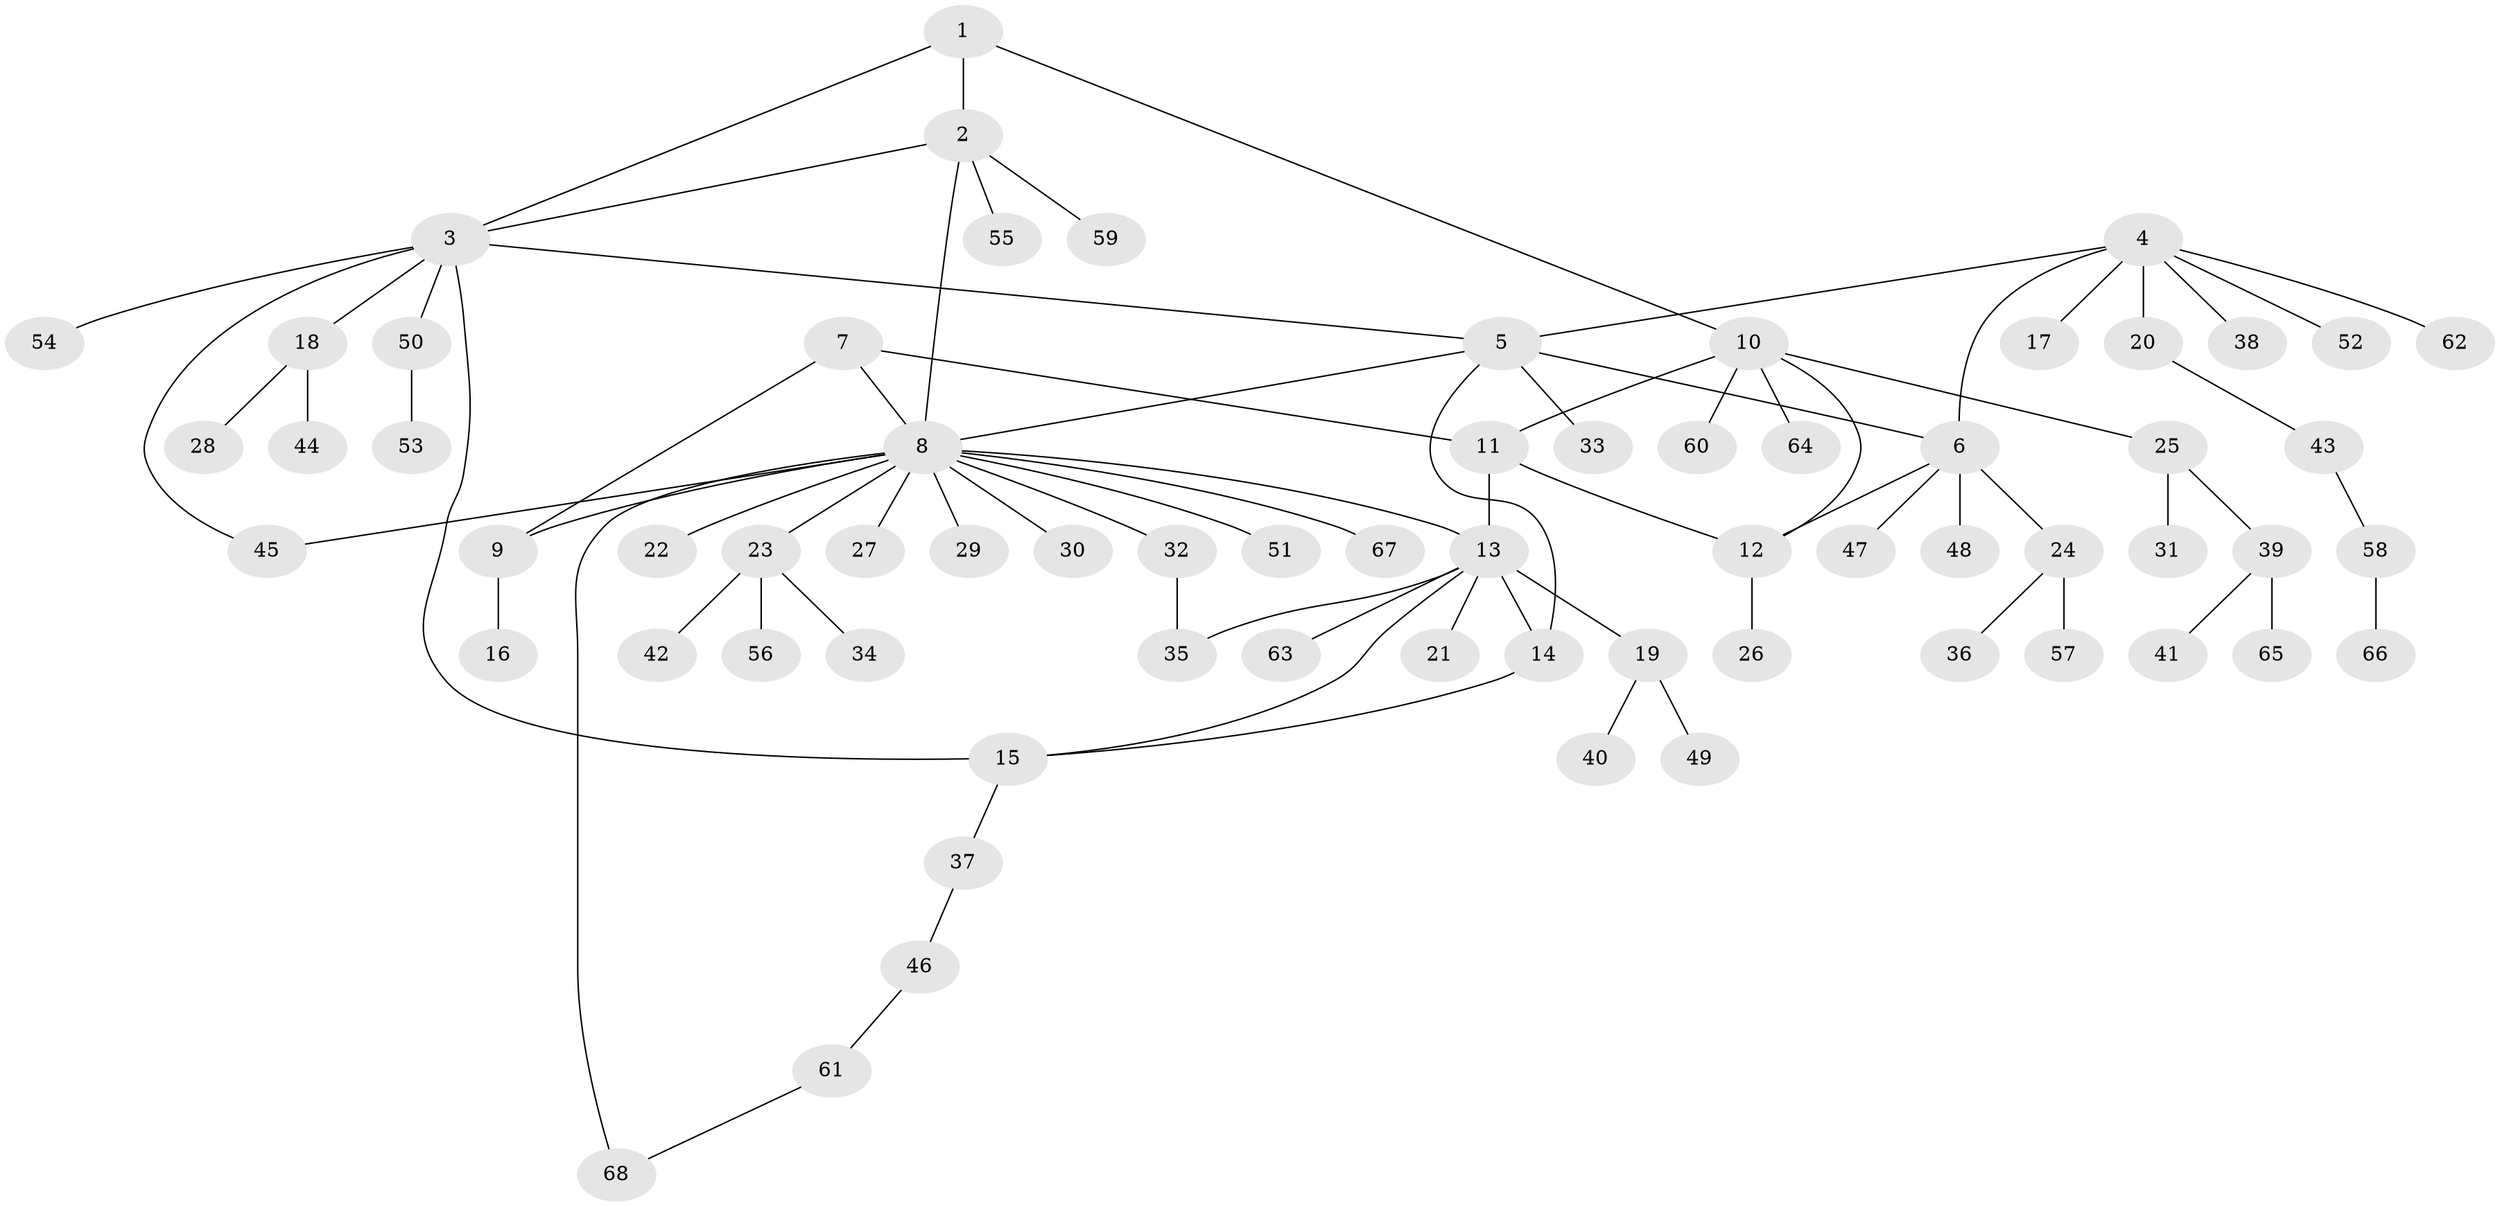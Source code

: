 // Generated by graph-tools (version 1.1) at 2025/11/02/27/25 16:11:30]
// undirected, 68 vertices, 81 edges
graph export_dot {
graph [start="1"]
  node [color=gray90,style=filled];
  1;
  2;
  3;
  4;
  5;
  6;
  7;
  8;
  9;
  10;
  11;
  12;
  13;
  14;
  15;
  16;
  17;
  18;
  19;
  20;
  21;
  22;
  23;
  24;
  25;
  26;
  27;
  28;
  29;
  30;
  31;
  32;
  33;
  34;
  35;
  36;
  37;
  38;
  39;
  40;
  41;
  42;
  43;
  44;
  45;
  46;
  47;
  48;
  49;
  50;
  51;
  52;
  53;
  54;
  55;
  56;
  57;
  58;
  59;
  60;
  61;
  62;
  63;
  64;
  65;
  66;
  67;
  68;
  1 -- 2;
  1 -- 3;
  1 -- 10;
  2 -- 3;
  2 -- 8;
  2 -- 55;
  2 -- 59;
  3 -- 5;
  3 -- 15;
  3 -- 18;
  3 -- 45;
  3 -- 50;
  3 -- 54;
  4 -- 5;
  4 -- 6;
  4 -- 17;
  4 -- 20;
  4 -- 38;
  4 -- 52;
  4 -- 62;
  5 -- 6;
  5 -- 8;
  5 -- 14;
  5 -- 33;
  6 -- 12;
  6 -- 24;
  6 -- 47;
  6 -- 48;
  7 -- 8;
  7 -- 9;
  7 -- 11;
  8 -- 9;
  8 -- 13;
  8 -- 22;
  8 -- 23;
  8 -- 27;
  8 -- 29;
  8 -- 30;
  8 -- 32;
  8 -- 45;
  8 -- 51;
  8 -- 67;
  8 -- 68;
  9 -- 16;
  10 -- 11;
  10 -- 12;
  10 -- 25;
  10 -- 60;
  10 -- 64;
  11 -- 12;
  11 -- 13;
  12 -- 26;
  13 -- 14;
  13 -- 15;
  13 -- 19;
  13 -- 21;
  13 -- 35;
  13 -- 63;
  14 -- 15;
  15 -- 37;
  18 -- 28;
  18 -- 44;
  19 -- 40;
  19 -- 49;
  20 -- 43;
  23 -- 34;
  23 -- 42;
  23 -- 56;
  24 -- 36;
  24 -- 57;
  25 -- 31;
  25 -- 39;
  32 -- 35;
  37 -- 46;
  39 -- 41;
  39 -- 65;
  43 -- 58;
  46 -- 61;
  50 -- 53;
  58 -- 66;
  61 -- 68;
}
